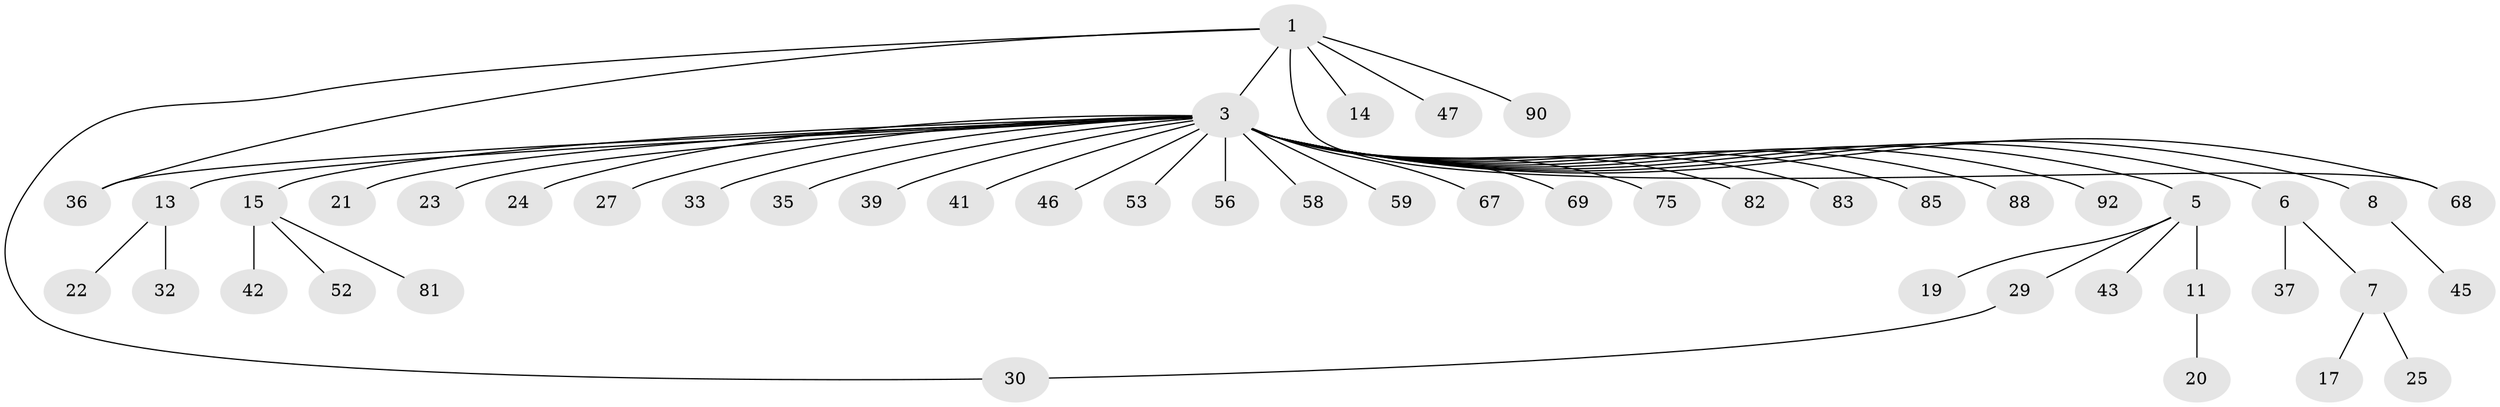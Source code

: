 // original degree distribution, {2: 0.19387755102040816, 6: 0.030612244897959183, 18: 0.01020408163265306, 17: 0.01020408163265306, 8: 0.01020408163265306, 3: 0.10204081632653061, 5: 0.02040816326530612, 1: 0.6020408163265306, 4: 0.02040816326530612}
// Generated by graph-tools (version 1.1) at 2025/18/03/04/25 18:18:01]
// undirected, 49 vertices, 51 edges
graph export_dot {
graph [start="1"]
  node [color=gray90,style=filled];
  1 [super="+2+9"];
  3 [super="+4+10+16+18+26+74+78"];
  5 [super="+63+62"];
  6;
  7 [super="+28+93+96"];
  8;
  11;
  13;
  14;
  15;
  17;
  19;
  20;
  21 [super="+89"];
  22;
  23;
  24 [super="+79+44"];
  25;
  27;
  29 [super="+77+57"];
  30;
  32 [super="+51"];
  33;
  35;
  36 [super="+70+48"];
  37;
  39;
  41;
  42;
  43;
  45;
  46 [super="+54"];
  47;
  52;
  53;
  56;
  58;
  59;
  67 [super="+95+72"];
  68;
  69 [super="+97"];
  75;
  81;
  82;
  83;
  85;
  88;
  90;
  92;
  1 -- 3;
  1 -- 68;
  1 -- 90;
  1 -- 14;
  1 -- 47;
  1 -- 36;
  1 -- 30;
  3 -- 15;
  3 -- 23;
  3 -- 36 [weight=2];
  3 -- 41;
  3 -- 53;
  3 -- 58;
  3 -- 59;
  3 -- 82;
  3 -- 88;
  3 -- 92;
  3 -- 67;
  3 -- 68;
  3 -- 5 [weight=2];
  3 -- 6;
  3 -- 8;
  3 -- 69;
  3 -- 75;
  3 -- 83;
  3 -- 85;
  3 -- 24;
  3 -- 27;
  3 -- 39;
  3 -- 46;
  3 -- 56;
  3 -- 33;
  3 -- 35;
  3 -- 21;
  3 -- 13;
  5 -- 11;
  5 -- 19;
  5 -- 29;
  5 -- 43;
  6 -- 7;
  6 -- 37;
  7 -- 17;
  7 -- 25;
  8 -- 45;
  11 -- 20;
  13 -- 22;
  13 -- 32;
  15 -- 42;
  15 -- 52;
  15 -- 81;
  29 -- 30;
}
